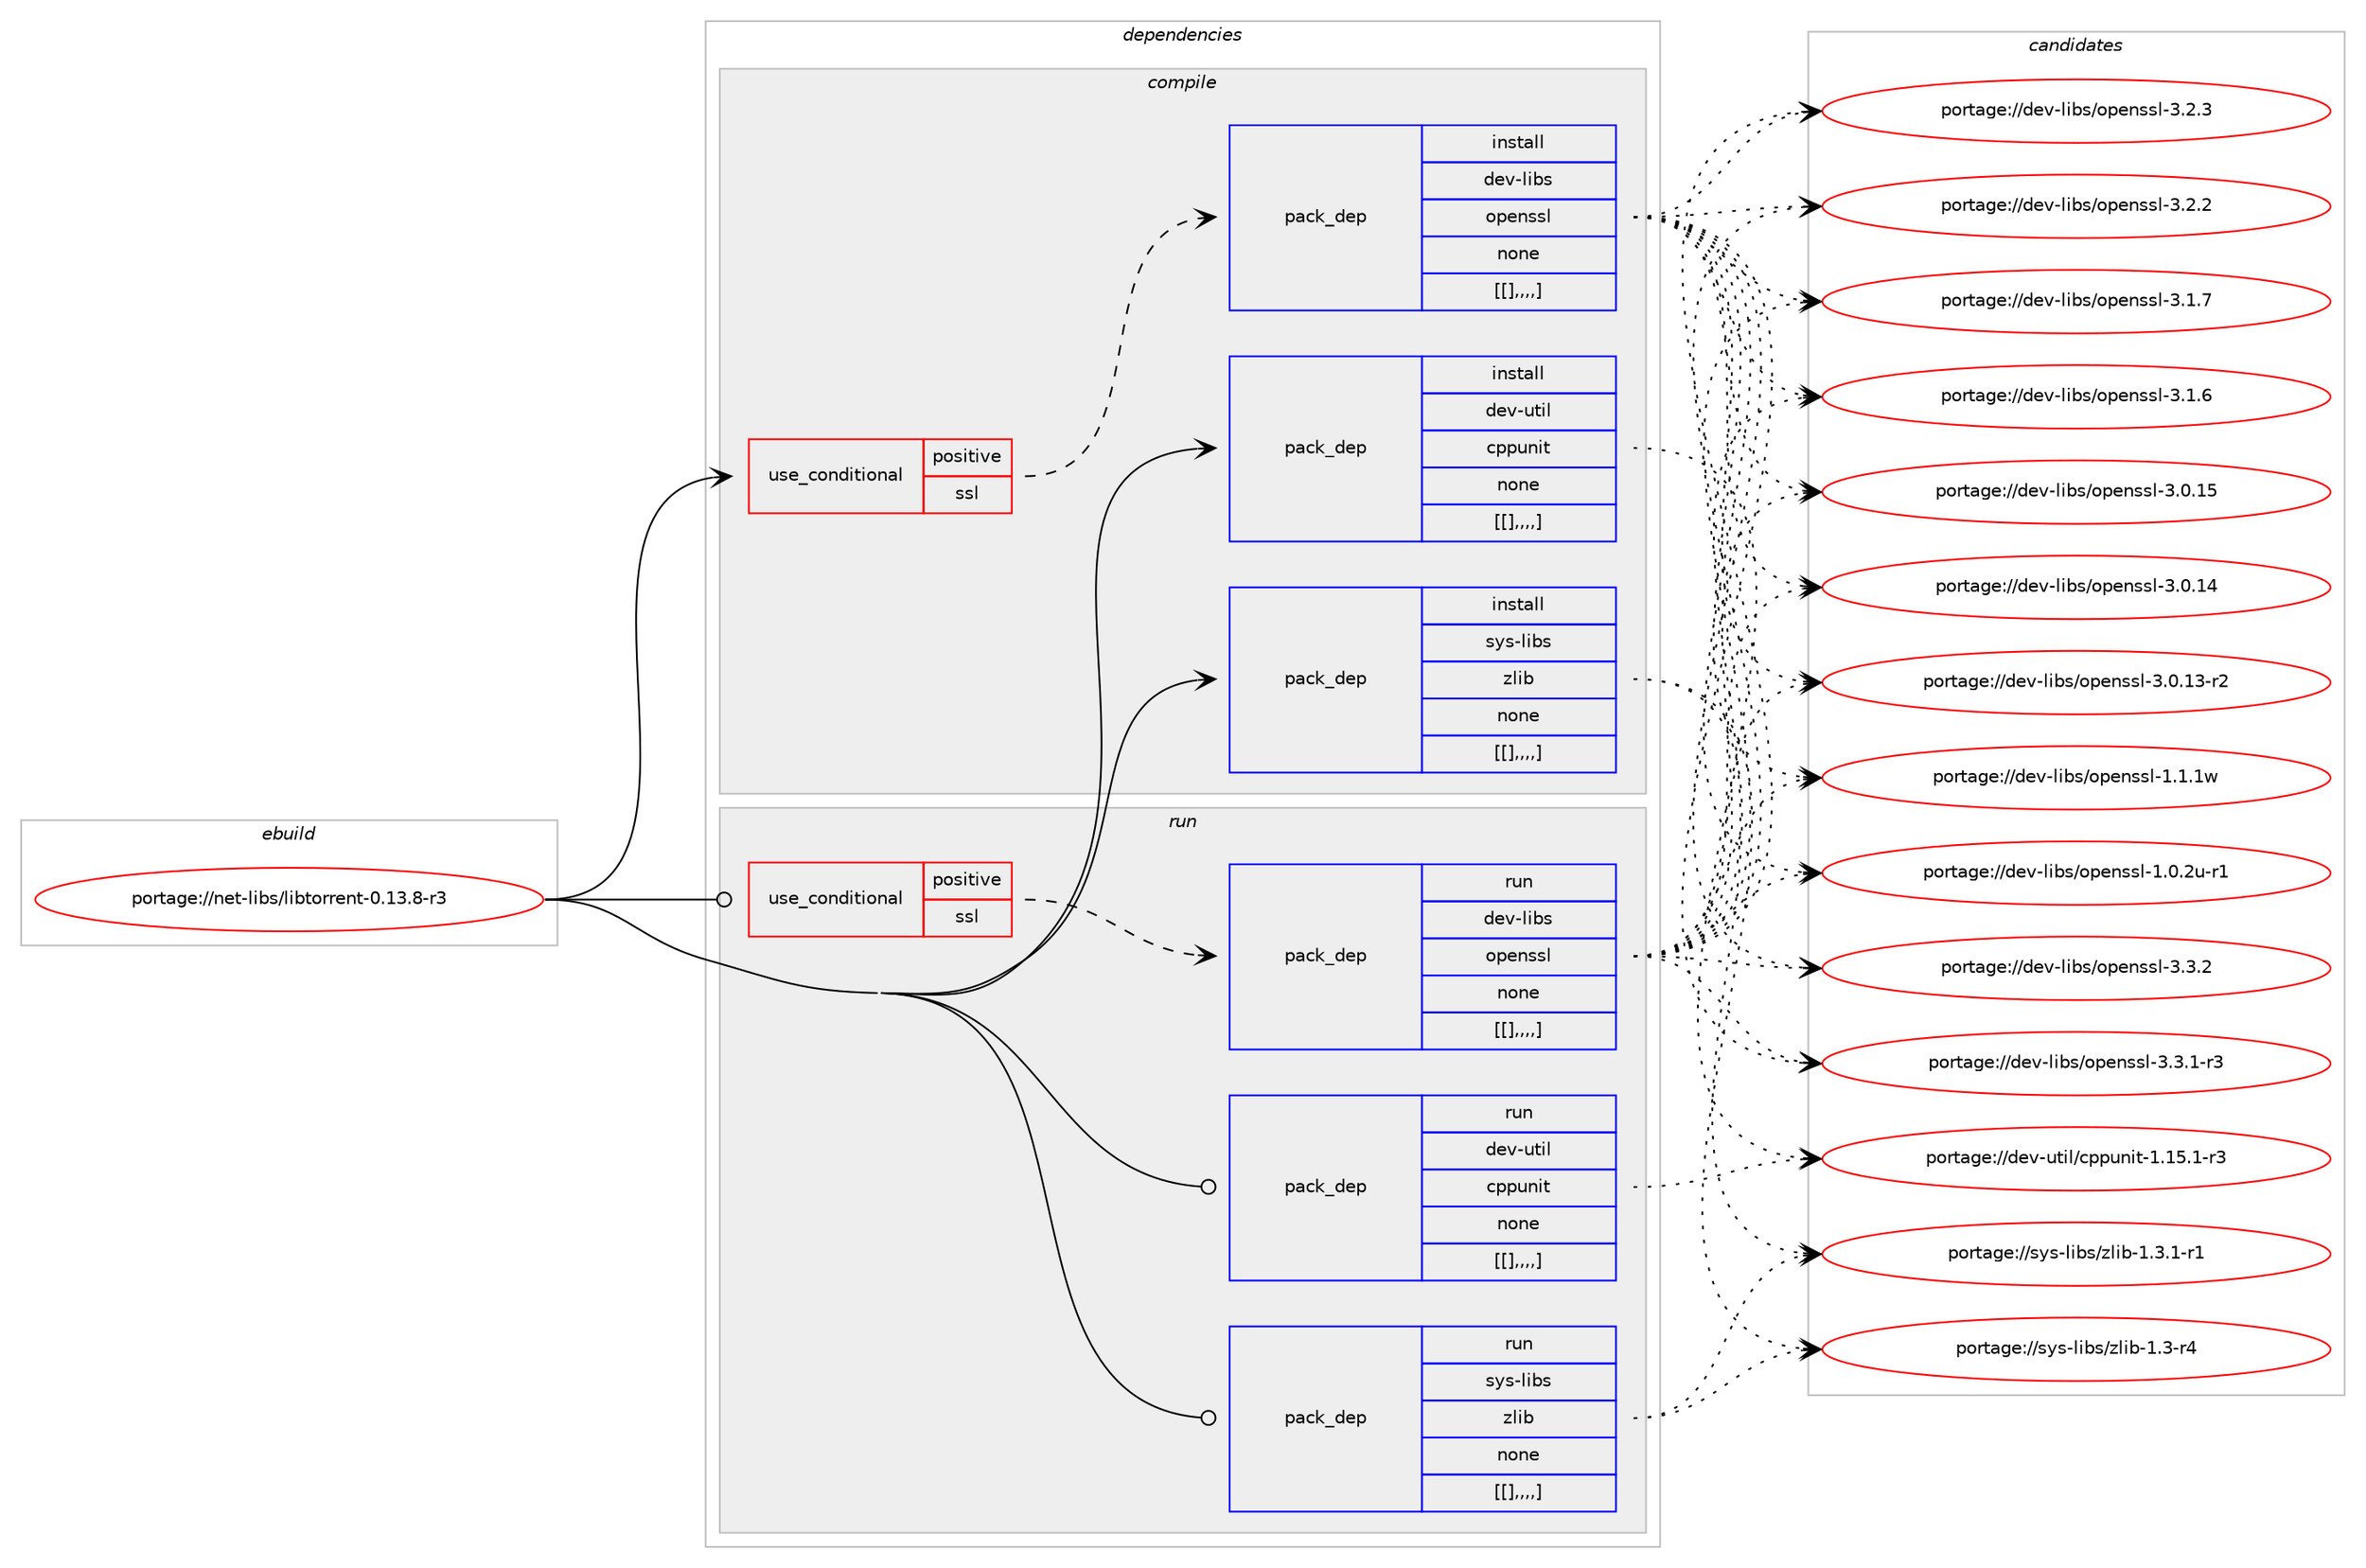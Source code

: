digraph prolog {

# *************
# Graph options
# *************

newrank=true;
concentrate=true;
compound=true;
graph [rankdir=LR,fontname=Helvetica,fontsize=10,ranksep=1.5];#, ranksep=2.5, nodesep=0.2];
edge  [arrowhead=vee];
node  [fontname=Helvetica,fontsize=10];

# **********
# The ebuild
# **********

subgraph cluster_leftcol {
color=gray;
label=<<i>ebuild</i>>;
id [label="portage://net-libs/libtorrent-0.13.8-r3", color=red, width=4, href="../net-libs/libtorrent-0.13.8-r3.svg"];
}

# ****************
# The dependencies
# ****************

subgraph cluster_midcol {
color=gray;
label=<<i>dependencies</i>>;
subgraph cluster_compile {
fillcolor="#eeeeee";
style=filled;
label=<<i>compile</i>>;
subgraph cond98315 {
dependency372243 [label=<<TABLE BORDER="0" CELLBORDER="1" CELLSPACING="0" CELLPADDING="4"><TR><TD ROWSPAN="3" CELLPADDING="10">use_conditional</TD></TR><TR><TD>positive</TD></TR><TR><TD>ssl</TD></TR></TABLE>>, shape=none, color=red];
subgraph pack271229 {
dependency372244 [label=<<TABLE BORDER="0" CELLBORDER="1" CELLSPACING="0" CELLPADDING="4" WIDTH="220"><TR><TD ROWSPAN="6" CELLPADDING="30">pack_dep</TD></TR><TR><TD WIDTH="110">install</TD></TR><TR><TD>dev-libs</TD></TR><TR><TD>openssl</TD></TR><TR><TD>none</TD></TR><TR><TD>[[],,,,]</TD></TR></TABLE>>, shape=none, color=blue];
}
dependency372243:e -> dependency372244:w [weight=20,style="dashed",arrowhead="vee"];
}
id:e -> dependency372243:w [weight=20,style="solid",arrowhead="vee"];
subgraph pack271230 {
dependency372245 [label=<<TABLE BORDER="0" CELLBORDER="1" CELLSPACING="0" CELLPADDING="4" WIDTH="220"><TR><TD ROWSPAN="6" CELLPADDING="30">pack_dep</TD></TR><TR><TD WIDTH="110">install</TD></TR><TR><TD>dev-util</TD></TR><TR><TD>cppunit</TD></TR><TR><TD>none</TD></TR><TR><TD>[[],,,,]</TD></TR></TABLE>>, shape=none, color=blue];
}
id:e -> dependency372245:w [weight=20,style="solid",arrowhead="vee"];
subgraph pack271231 {
dependency372246 [label=<<TABLE BORDER="0" CELLBORDER="1" CELLSPACING="0" CELLPADDING="4" WIDTH="220"><TR><TD ROWSPAN="6" CELLPADDING="30">pack_dep</TD></TR><TR><TD WIDTH="110">install</TD></TR><TR><TD>sys-libs</TD></TR><TR><TD>zlib</TD></TR><TR><TD>none</TD></TR><TR><TD>[[],,,,]</TD></TR></TABLE>>, shape=none, color=blue];
}
id:e -> dependency372246:w [weight=20,style="solid",arrowhead="vee"];
}
subgraph cluster_compileandrun {
fillcolor="#eeeeee";
style=filled;
label=<<i>compile and run</i>>;
}
subgraph cluster_run {
fillcolor="#eeeeee";
style=filled;
label=<<i>run</i>>;
subgraph cond98316 {
dependency372247 [label=<<TABLE BORDER="0" CELLBORDER="1" CELLSPACING="0" CELLPADDING="4"><TR><TD ROWSPAN="3" CELLPADDING="10">use_conditional</TD></TR><TR><TD>positive</TD></TR><TR><TD>ssl</TD></TR></TABLE>>, shape=none, color=red];
subgraph pack271232 {
dependency372248 [label=<<TABLE BORDER="0" CELLBORDER="1" CELLSPACING="0" CELLPADDING="4" WIDTH="220"><TR><TD ROWSPAN="6" CELLPADDING="30">pack_dep</TD></TR><TR><TD WIDTH="110">run</TD></TR><TR><TD>dev-libs</TD></TR><TR><TD>openssl</TD></TR><TR><TD>none</TD></TR><TR><TD>[[],,,,]</TD></TR></TABLE>>, shape=none, color=blue];
}
dependency372247:e -> dependency372248:w [weight=20,style="dashed",arrowhead="vee"];
}
id:e -> dependency372247:w [weight=20,style="solid",arrowhead="odot"];
subgraph pack271233 {
dependency372249 [label=<<TABLE BORDER="0" CELLBORDER="1" CELLSPACING="0" CELLPADDING="4" WIDTH="220"><TR><TD ROWSPAN="6" CELLPADDING="30">pack_dep</TD></TR><TR><TD WIDTH="110">run</TD></TR><TR><TD>dev-util</TD></TR><TR><TD>cppunit</TD></TR><TR><TD>none</TD></TR><TR><TD>[[],,,,]</TD></TR></TABLE>>, shape=none, color=blue];
}
id:e -> dependency372249:w [weight=20,style="solid",arrowhead="odot"];
subgraph pack271234 {
dependency372250 [label=<<TABLE BORDER="0" CELLBORDER="1" CELLSPACING="0" CELLPADDING="4" WIDTH="220"><TR><TD ROWSPAN="6" CELLPADDING="30">pack_dep</TD></TR><TR><TD WIDTH="110">run</TD></TR><TR><TD>sys-libs</TD></TR><TR><TD>zlib</TD></TR><TR><TD>none</TD></TR><TR><TD>[[],,,,]</TD></TR></TABLE>>, shape=none, color=blue];
}
id:e -> dependency372250:w [weight=20,style="solid",arrowhead="odot"];
}
}

# **************
# The candidates
# **************

subgraph cluster_choices {
rank=same;
color=gray;
label=<<i>candidates</i>>;

subgraph choice271229 {
color=black;
nodesep=1;
choice100101118451081059811547111112101110115115108455146514650 [label="portage://dev-libs/openssl-3.3.2", color=red, width=4,href="../dev-libs/openssl-3.3.2.svg"];
choice1001011184510810598115471111121011101151151084551465146494511451 [label="portage://dev-libs/openssl-3.3.1-r3", color=red, width=4,href="../dev-libs/openssl-3.3.1-r3.svg"];
choice100101118451081059811547111112101110115115108455146504651 [label="portage://dev-libs/openssl-3.2.3", color=red, width=4,href="../dev-libs/openssl-3.2.3.svg"];
choice100101118451081059811547111112101110115115108455146504650 [label="portage://dev-libs/openssl-3.2.2", color=red, width=4,href="../dev-libs/openssl-3.2.2.svg"];
choice100101118451081059811547111112101110115115108455146494655 [label="portage://dev-libs/openssl-3.1.7", color=red, width=4,href="../dev-libs/openssl-3.1.7.svg"];
choice100101118451081059811547111112101110115115108455146494654 [label="portage://dev-libs/openssl-3.1.6", color=red, width=4,href="../dev-libs/openssl-3.1.6.svg"];
choice10010111845108105981154711111210111011511510845514648464953 [label="portage://dev-libs/openssl-3.0.15", color=red, width=4,href="../dev-libs/openssl-3.0.15.svg"];
choice10010111845108105981154711111210111011511510845514648464952 [label="portage://dev-libs/openssl-3.0.14", color=red, width=4,href="../dev-libs/openssl-3.0.14.svg"];
choice100101118451081059811547111112101110115115108455146484649514511450 [label="portage://dev-libs/openssl-3.0.13-r2", color=red, width=4,href="../dev-libs/openssl-3.0.13-r2.svg"];
choice100101118451081059811547111112101110115115108454946494649119 [label="portage://dev-libs/openssl-1.1.1w", color=red, width=4,href="../dev-libs/openssl-1.1.1w.svg"];
choice1001011184510810598115471111121011101151151084549464846501174511449 [label="portage://dev-libs/openssl-1.0.2u-r1", color=red, width=4,href="../dev-libs/openssl-1.0.2u-r1.svg"];
dependency372244:e -> choice100101118451081059811547111112101110115115108455146514650:w [style=dotted,weight="100"];
dependency372244:e -> choice1001011184510810598115471111121011101151151084551465146494511451:w [style=dotted,weight="100"];
dependency372244:e -> choice100101118451081059811547111112101110115115108455146504651:w [style=dotted,weight="100"];
dependency372244:e -> choice100101118451081059811547111112101110115115108455146504650:w [style=dotted,weight="100"];
dependency372244:e -> choice100101118451081059811547111112101110115115108455146494655:w [style=dotted,weight="100"];
dependency372244:e -> choice100101118451081059811547111112101110115115108455146494654:w [style=dotted,weight="100"];
dependency372244:e -> choice10010111845108105981154711111210111011511510845514648464953:w [style=dotted,weight="100"];
dependency372244:e -> choice10010111845108105981154711111210111011511510845514648464952:w [style=dotted,weight="100"];
dependency372244:e -> choice100101118451081059811547111112101110115115108455146484649514511450:w [style=dotted,weight="100"];
dependency372244:e -> choice100101118451081059811547111112101110115115108454946494649119:w [style=dotted,weight="100"];
dependency372244:e -> choice1001011184510810598115471111121011101151151084549464846501174511449:w [style=dotted,weight="100"];
}
subgraph choice271230 {
color=black;
nodesep=1;
choice100101118451171161051084799112112117110105116454946495346494511451 [label="portage://dev-util/cppunit-1.15.1-r3", color=red, width=4,href="../dev-util/cppunit-1.15.1-r3.svg"];
dependency372245:e -> choice100101118451171161051084799112112117110105116454946495346494511451:w [style=dotted,weight="100"];
}
subgraph choice271231 {
color=black;
nodesep=1;
choice115121115451081059811547122108105984549465146494511449 [label="portage://sys-libs/zlib-1.3.1-r1", color=red, width=4,href="../sys-libs/zlib-1.3.1-r1.svg"];
choice11512111545108105981154712210810598454946514511452 [label="portage://sys-libs/zlib-1.3-r4", color=red, width=4,href="../sys-libs/zlib-1.3-r4.svg"];
dependency372246:e -> choice115121115451081059811547122108105984549465146494511449:w [style=dotted,weight="100"];
dependency372246:e -> choice11512111545108105981154712210810598454946514511452:w [style=dotted,weight="100"];
}
subgraph choice271232 {
color=black;
nodesep=1;
choice100101118451081059811547111112101110115115108455146514650 [label="portage://dev-libs/openssl-3.3.2", color=red, width=4,href="../dev-libs/openssl-3.3.2.svg"];
choice1001011184510810598115471111121011101151151084551465146494511451 [label="portage://dev-libs/openssl-3.3.1-r3", color=red, width=4,href="../dev-libs/openssl-3.3.1-r3.svg"];
choice100101118451081059811547111112101110115115108455146504651 [label="portage://dev-libs/openssl-3.2.3", color=red, width=4,href="../dev-libs/openssl-3.2.3.svg"];
choice100101118451081059811547111112101110115115108455146504650 [label="portage://dev-libs/openssl-3.2.2", color=red, width=4,href="../dev-libs/openssl-3.2.2.svg"];
choice100101118451081059811547111112101110115115108455146494655 [label="portage://dev-libs/openssl-3.1.7", color=red, width=4,href="../dev-libs/openssl-3.1.7.svg"];
choice100101118451081059811547111112101110115115108455146494654 [label="portage://dev-libs/openssl-3.1.6", color=red, width=4,href="../dev-libs/openssl-3.1.6.svg"];
choice10010111845108105981154711111210111011511510845514648464953 [label="portage://dev-libs/openssl-3.0.15", color=red, width=4,href="../dev-libs/openssl-3.0.15.svg"];
choice10010111845108105981154711111210111011511510845514648464952 [label="portage://dev-libs/openssl-3.0.14", color=red, width=4,href="../dev-libs/openssl-3.0.14.svg"];
choice100101118451081059811547111112101110115115108455146484649514511450 [label="portage://dev-libs/openssl-3.0.13-r2", color=red, width=4,href="../dev-libs/openssl-3.0.13-r2.svg"];
choice100101118451081059811547111112101110115115108454946494649119 [label="portage://dev-libs/openssl-1.1.1w", color=red, width=4,href="../dev-libs/openssl-1.1.1w.svg"];
choice1001011184510810598115471111121011101151151084549464846501174511449 [label="portage://dev-libs/openssl-1.0.2u-r1", color=red, width=4,href="../dev-libs/openssl-1.0.2u-r1.svg"];
dependency372248:e -> choice100101118451081059811547111112101110115115108455146514650:w [style=dotted,weight="100"];
dependency372248:e -> choice1001011184510810598115471111121011101151151084551465146494511451:w [style=dotted,weight="100"];
dependency372248:e -> choice100101118451081059811547111112101110115115108455146504651:w [style=dotted,weight="100"];
dependency372248:e -> choice100101118451081059811547111112101110115115108455146504650:w [style=dotted,weight="100"];
dependency372248:e -> choice100101118451081059811547111112101110115115108455146494655:w [style=dotted,weight="100"];
dependency372248:e -> choice100101118451081059811547111112101110115115108455146494654:w [style=dotted,weight="100"];
dependency372248:e -> choice10010111845108105981154711111210111011511510845514648464953:w [style=dotted,weight="100"];
dependency372248:e -> choice10010111845108105981154711111210111011511510845514648464952:w [style=dotted,weight="100"];
dependency372248:e -> choice100101118451081059811547111112101110115115108455146484649514511450:w [style=dotted,weight="100"];
dependency372248:e -> choice100101118451081059811547111112101110115115108454946494649119:w [style=dotted,weight="100"];
dependency372248:e -> choice1001011184510810598115471111121011101151151084549464846501174511449:w [style=dotted,weight="100"];
}
subgraph choice271233 {
color=black;
nodesep=1;
choice100101118451171161051084799112112117110105116454946495346494511451 [label="portage://dev-util/cppunit-1.15.1-r3", color=red, width=4,href="../dev-util/cppunit-1.15.1-r3.svg"];
dependency372249:e -> choice100101118451171161051084799112112117110105116454946495346494511451:w [style=dotted,weight="100"];
}
subgraph choice271234 {
color=black;
nodesep=1;
choice115121115451081059811547122108105984549465146494511449 [label="portage://sys-libs/zlib-1.3.1-r1", color=red, width=4,href="../sys-libs/zlib-1.3.1-r1.svg"];
choice11512111545108105981154712210810598454946514511452 [label="portage://sys-libs/zlib-1.3-r4", color=red, width=4,href="../sys-libs/zlib-1.3-r4.svg"];
dependency372250:e -> choice115121115451081059811547122108105984549465146494511449:w [style=dotted,weight="100"];
dependency372250:e -> choice11512111545108105981154712210810598454946514511452:w [style=dotted,weight="100"];
}
}

}
